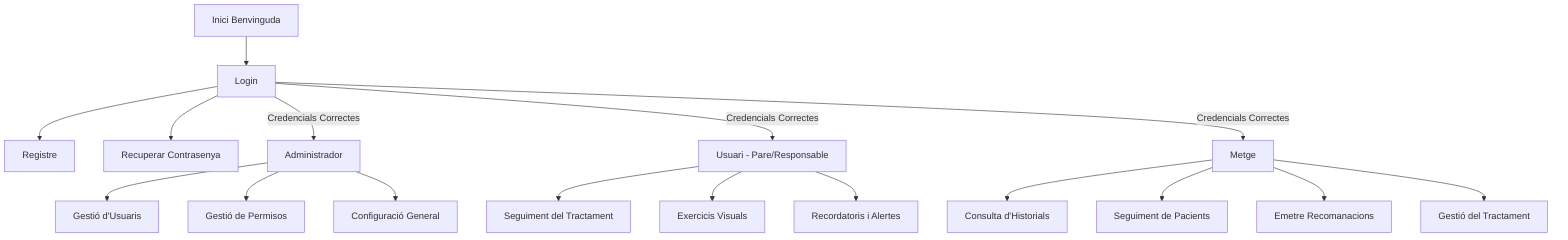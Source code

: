 flowchart TD;
    A[Inici Benvinguda] --> B[Login]
    B --> C[Registre]
    B --> H[Recuperar Contrasenya]

    %% Connexió directa de Login als diferents rols %%
    B -- Credencials Correctes --> E[Administrador]
    B -- Credencials Correctes --> F[Usuari - Pare/Responsable]
    B -- Credencials Correctes --> G[Metge]

    %% Administrador %%
    E --> E1[Gestió d'Usuaris]
    E --> E2[Gestió de Permisos]
    E --> E3[Configuració General]

    %% Usuari (Pare/Responsable) %%
    F --> F1[Seguiment del Tractament]
    F --> F2[Exercicis Visuals]
    F --> F3[Recordatoris i Alertes]

    %% Metge %%
    G --> G1[Consulta d'Historials]
    G --> G2[Seguiment de Pacients]
    G --> G3[Emetre Recomanacions]
    G --> G4[Gestió del Tractament]